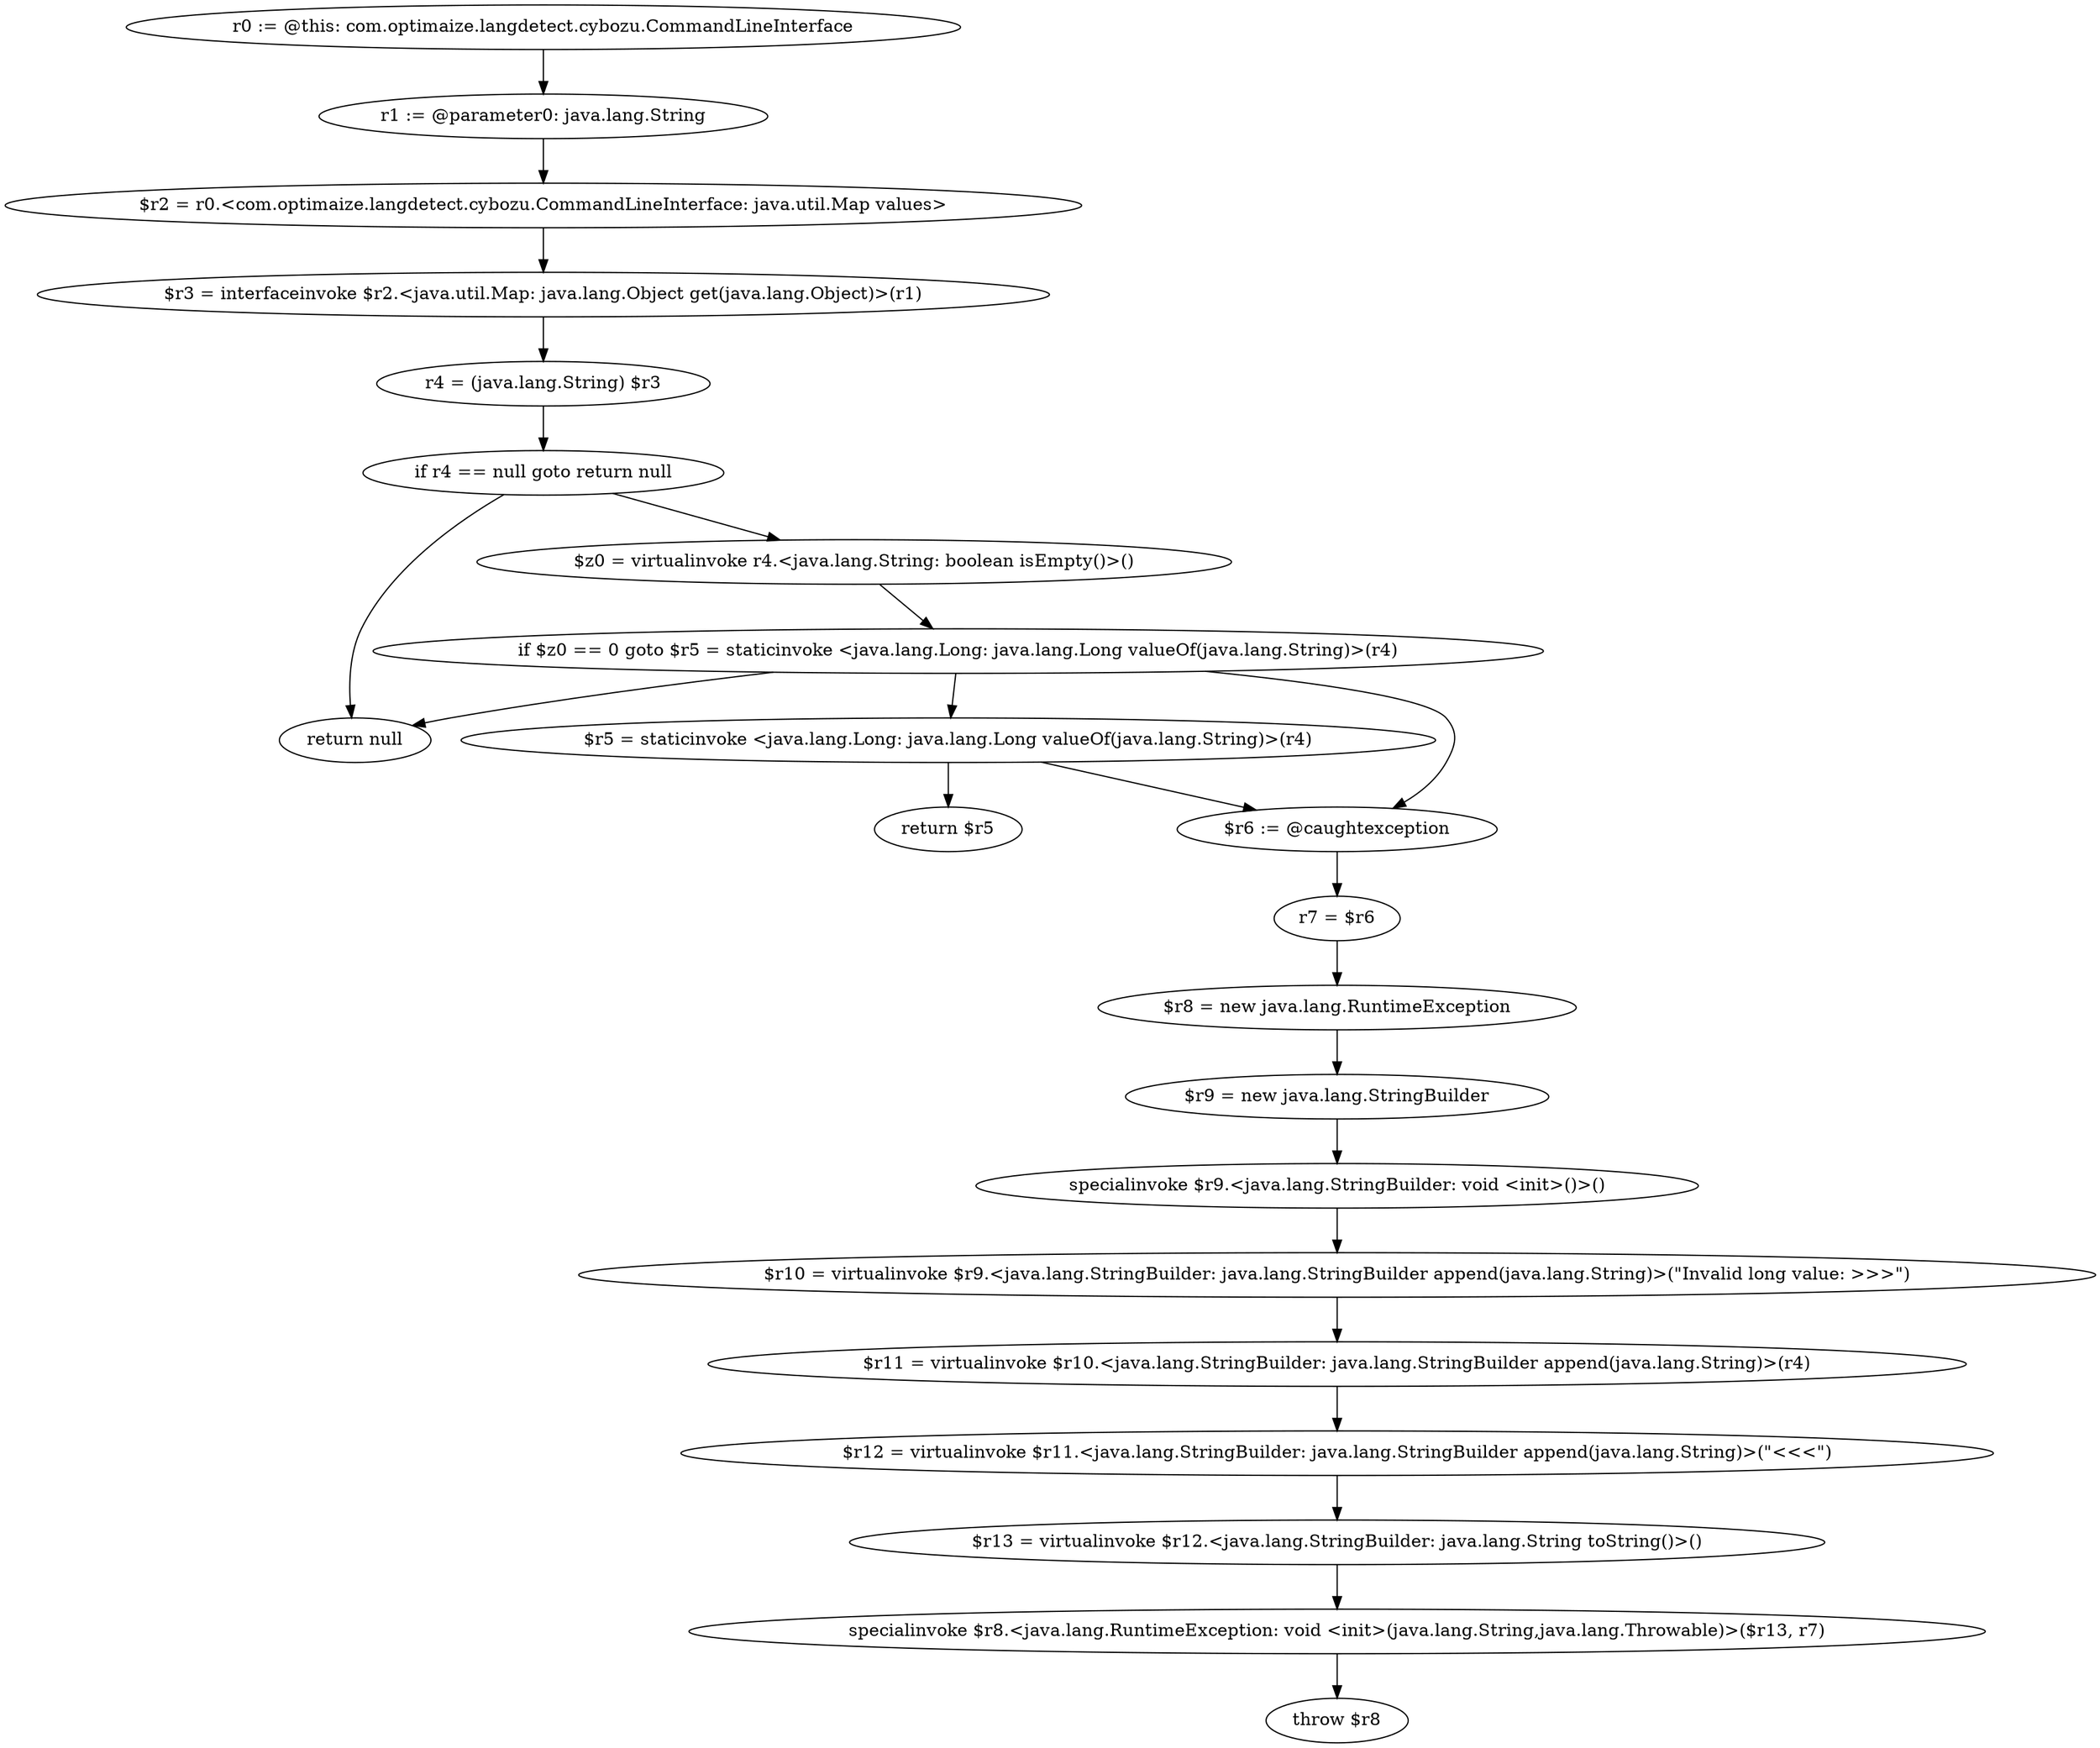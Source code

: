 digraph "unitGraph" {
    "r0 := @this: com.optimaize.langdetect.cybozu.CommandLineInterface"
    "r1 := @parameter0: java.lang.String"
    "$r2 = r0.<com.optimaize.langdetect.cybozu.CommandLineInterface: java.util.Map values>"
    "$r3 = interfaceinvoke $r2.<java.util.Map: java.lang.Object get(java.lang.Object)>(r1)"
    "r4 = (java.lang.String) $r3"
    "if r4 == null goto return null"
    "$z0 = virtualinvoke r4.<java.lang.String: boolean isEmpty()>()"
    "if $z0 == 0 goto $r5 = staticinvoke <java.lang.Long: java.lang.Long valueOf(java.lang.String)>(r4)"
    "return null"
    "$r5 = staticinvoke <java.lang.Long: java.lang.Long valueOf(java.lang.String)>(r4)"
    "return $r5"
    "$r6 := @caughtexception"
    "r7 = $r6"
    "$r8 = new java.lang.RuntimeException"
    "$r9 = new java.lang.StringBuilder"
    "specialinvoke $r9.<java.lang.StringBuilder: void <init>()>()"
    "$r10 = virtualinvoke $r9.<java.lang.StringBuilder: java.lang.StringBuilder append(java.lang.String)>(\"Invalid long value: >>>\")"
    "$r11 = virtualinvoke $r10.<java.lang.StringBuilder: java.lang.StringBuilder append(java.lang.String)>(r4)"
    "$r12 = virtualinvoke $r11.<java.lang.StringBuilder: java.lang.StringBuilder append(java.lang.String)>(\"<<<\")"
    "$r13 = virtualinvoke $r12.<java.lang.StringBuilder: java.lang.String toString()>()"
    "specialinvoke $r8.<java.lang.RuntimeException: void <init>(java.lang.String,java.lang.Throwable)>($r13, r7)"
    "throw $r8"
    "r0 := @this: com.optimaize.langdetect.cybozu.CommandLineInterface"->"r1 := @parameter0: java.lang.String";
    "r1 := @parameter0: java.lang.String"->"$r2 = r0.<com.optimaize.langdetect.cybozu.CommandLineInterface: java.util.Map values>";
    "$r2 = r0.<com.optimaize.langdetect.cybozu.CommandLineInterface: java.util.Map values>"->"$r3 = interfaceinvoke $r2.<java.util.Map: java.lang.Object get(java.lang.Object)>(r1)";
    "$r3 = interfaceinvoke $r2.<java.util.Map: java.lang.Object get(java.lang.Object)>(r1)"->"r4 = (java.lang.String) $r3";
    "r4 = (java.lang.String) $r3"->"if r4 == null goto return null";
    "if r4 == null goto return null"->"$z0 = virtualinvoke r4.<java.lang.String: boolean isEmpty()>()";
    "if r4 == null goto return null"->"return null";
    "$z0 = virtualinvoke r4.<java.lang.String: boolean isEmpty()>()"->"if $z0 == 0 goto $r5 = staticinvoke <java.lang.Long: java.lang.Long valueOf(java.lang.String)>(r4)";
    "if $z0 == 0 goto $r5 = staticinvoke <java.lang.Long: java.lang.Long valueOf(java.lang.String)>(r4)"->"return null";
    "if $z0 == 0 goto $r5 = staticinvoke <java.lang.Long: java.lang.Long valueOf(java.lang.String)>(r4)"->"$r5 = staticinvoke <java.lang.Long: java.lang.Long valueOf(java.lang.String)>(r4)";
    "if $z0 == 0 goto $r5 = staticinvoke <java.lang.Long: java.lang.Long valueOf(java.lang.String)>(r4)"->"$r6 := @caughtexception";
    "$r5 = staticinvoke <java.lang.Long: java.lang.Long valueOf(java.lang.String)>(r4)"->"return $r5";
    "$r5 = staticinvoke <java.lang.Long: java.lang.Long valueOf(java.lang.String)>(r4)"->"$r6 := @caughtexception";
    "$r6 := @caughtexception"->"r7 = $r6";
    "r7 = $r6"->"$r8 = new java.lang.RuntimeException";
    "$r8 = new java.lang.RuntimeException"->"$r9 = new java.lang.StringBuilder";
    "$r9 = new java.lang.StringBuilder"->"specialinvoke $r9.<java.lang.StringBuilder: void <init>()>()";
    "specialinvoke $r9.<java.lang.StringBuilder: void <init>()>()"->"$r10 = virtualinvoke $r9.<java.lang.StringBuilder: java.lang.StringBuilder append(java.lang.String)>(\"Invalid long value: >>>\")";
    "$r10 = virtualinvoke $r9.<java.lang.StringBuilder: java.lang.StringBuilder append(java.lang.String)>(\"Invalid long value: >>>\")"->"$r11 = virtualinvoke $r10.<java.lang.StringBuilder: java.lang.StringBuilder append(java.lang.String)>(r4)";
    "$r11 = virtualinvoke $r10.<java.lang.StringBuilder: java.lang.StringBuilder append(java.lang.String)>(r4)"->"$r12 = virtualinvoke $r11.<java.lang.StringBuilder: java.lang.StringBuilder append(java.lang.String)>(\"<<<\")";
    "$r12 = virtualinvoke $r11.<java.lang.StringBuilder: java.lang.StringBuilder append(java.lang.String)>(\"<<<\")"->"$r13 = virtualinvoke $r12.<java.lang.StringBuilder: java.lang.String toString()>()";
    "$r13 = virtualinvoke $r12.<java.lang.StringBuilder: java.lang.String toString()>()"->"specialinvoke $r8.<java.lang.RuntimeException: void <init>(java.lang.String,java.lang.Throwable)>($r13, r7)";
    "specialinvoke $r8.<java.lang.RuntimeException: void <init>(java.lang.String,java.lang.Throwable)>($r13, r7)"->"throw $r8";
}
